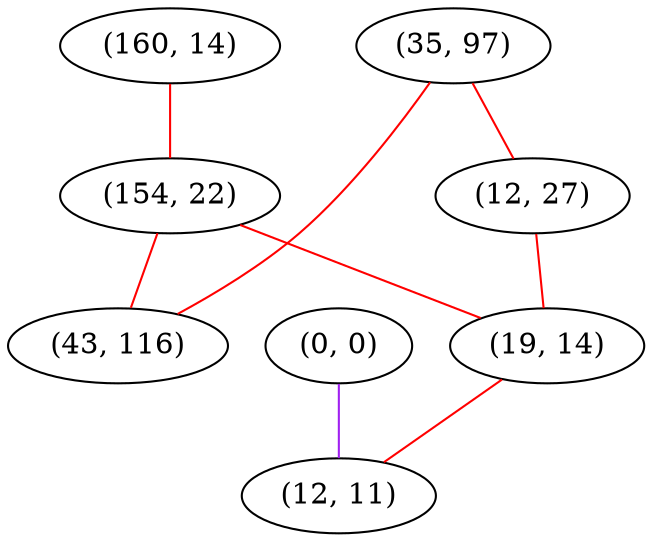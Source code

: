 graph "" {
"(35, 97)";
"(12, 27)";
"(160, 14)";
"(154, 22)";
"(19, 14)";
"(0, 0)";
"(43, 116)";
"(12, 11)";
"(35, 97)" -- "(43, 116)"  [color=red, key=0, weight=1];
"(35, 97)" -- "(12, 27)"  [color=red, key=0, weight=1];
"(12, 27)" -- "(19, 14)"  [color=red, key=0, weight=1];
"(160, 14)" -- "(154, 22)"  [color=red, key=0, weight=1];
"(154, 22)" -- "(43, 116)"  [color=red, key=0, weight=1];
"(154, 22)" -- "(19, 14)"  [color=red, key=0, weight=1];
"(19, 14)" -- "(12, 11)"  [color=red, key=0, weight=1];
"(0, 0)" -- "(12, 11)"  [color=purple, key=0, weight=4];
}
